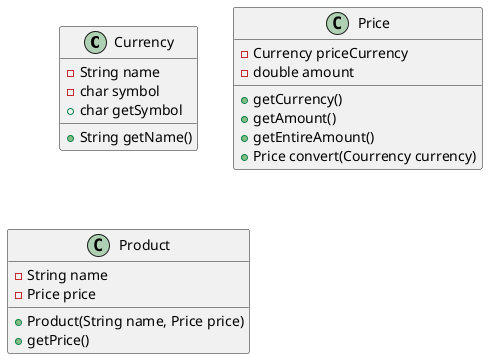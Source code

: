 @startuml
class Currency {
    - String name
    - char symbol
    + String getName()
    + char getSymbol
}
class Price {
    - Currency priceCurrency
    - double amount
    + getCurrency()
    + getAmount()
    + getEntireAmount()
    + Price convert(Courrency currency)
}
class Product {
    - String name
    - Price price
    + Product(String name, Price price)
    + getPrice()
}
@enduml